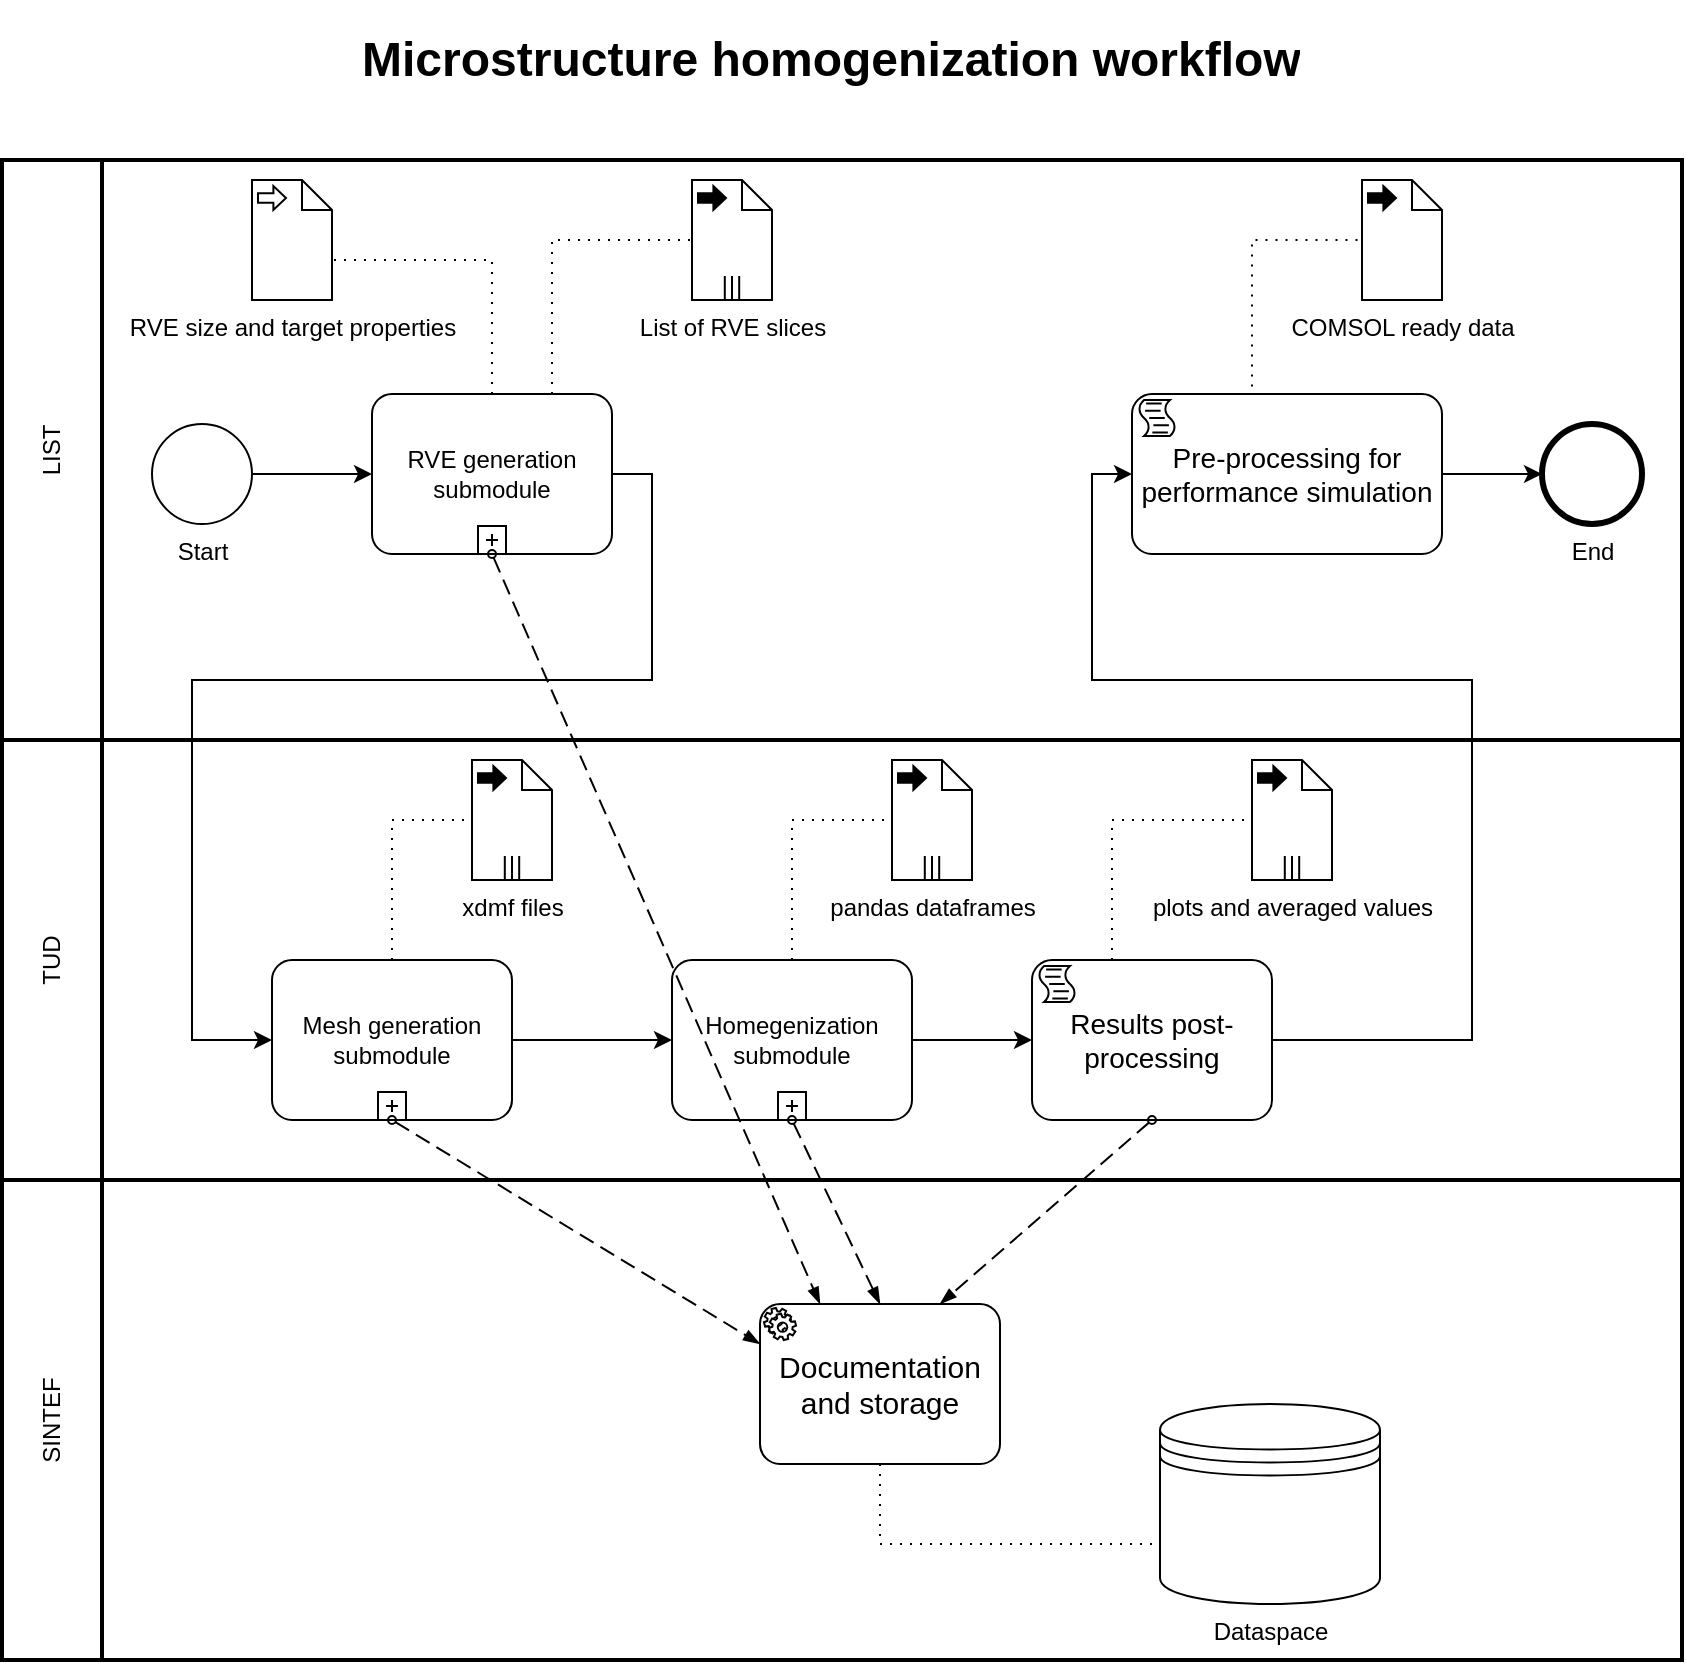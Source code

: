 <mxfile version="24.2.0" type="github" pages="2">
  <diagram name="microstructure_homogenization" id="2a216829-ef6e-dabb-86c1-c78162f3ba2b">
    <mxGraphModel dx="1443" dy="793" grid="1" gridSize="10" guides="1" tooltips="1" connect="1" arrows="1" fold="1" page="1" pageScale="1" pageWidth="827" pageHeight="1169" background="none" math="0" shadow="0">
      <root>
        <mxCell id="0" />
        <mxCell id="1" parent="0" />
        <mxCell id="Ow_sgtAgn3BazwAQavvg-2" value="LIST" style="swimlane;html=1;startSize=50;fontStyle=0;collapsible=0;horizontal=0;swimlaneLine=1;swimlaneFillColor=#ffffff;strokeWidth=2;whiteSpace=wrap;" parent="1" vertex="1">
          <mxGeometry x="5" y="110" width="840" height="290" as="geometry" />
        </mxCell>
        <mxCell id="Ow_sgtAgn3BazwAQavvg-6" value="End" style="points=[[0.145,0.145,0],[0.5,0,0],[0.855,0.145,0],[1,0.5,0],[0.855,0.855,0],[0.5,1,0],[0.145,0.855,0],[0,0.5,0]];shape=mxgraph.bpmn.event;html=1;verticalLabelPosition=bottom;labelBackgroundColor=#ffffff;verticalAlign=top;align=center;perimeter=ellipsePerimeter;outlineConnect=0;aspect=fixed;outline=end;symbol=terminate2;" parent="Ow_sgtAgn3BazwAQavvg-2" vertex="1">
          <mxGeometry x="770" y="132" width="50" height="50" as="geometry" />
        </mxCell>
        <mxCell id="Iimktf2iyxRQlMzyzfVt-2" style="edgeStyle=orthogonalEdgeStyle;rounded=0;orthogonalLoop=1;jettySize=auto;html=1;exitX=0.855;exitY=0.855;exitDx=0;exitDy=0;exitPerimeter=0;" edge="1" parent="Ow_sgtAgn3BazwAQavvg-2" source="Ow_sgtAgn3BazwAQavvg-7">
          <mxGeometry relative="1" as="geometry">
            <mxPoint x="113" y="150" as="targetPoint" />
          </mxGeometry>
        </mxCell>
        <mxCell id="Ow_sgtAgn3BazwAQavvg-7" value="Start" style="points=[[0.145,0.145,0],[0.5,0,0],[0.855,0.145,0],[1,0.5,0],[0.855,0.855,0],[0.5,1,0],[0.145,0.855,0],[0,0.5,0]];shape=mxgraph.bpmn.event;html=1;verticalLabelPosition=bottom;labelBackgroundColor=#ffffff;verticalAlign=top;align=center;perimeter=ellipsePerimeter;outlineConnect=0;aspect=fixed;outline=standard;symbol=general;" parent="Ow_sgtAgn3BazwAQavvg-2" vertex="1">
          <mxGeometry x="75" y="132" width="50" height="50" as="geometry" />
        </mxCell>
        <mxCell id="Iimktf2iyxRQlMzyzfVt-1" value="RVE generation submodule" style="points=[[0.25,0,0],[0.5,0,0],[0.75,0,0],[1,0.25,0],[1,0.5,0],[1,0.75,0],[0.75,1,0],[0.5,1,0],[0.25,1,0],[0,0.75,0],[0,0.5,0],[0,0.25,0]];shape=mxgraph.bpmn.task;whiteSpace=wrap;rectStyle=rounded;size=10;html=1;container=1;expand=0;collapsible=0;taskMarker=abstract;isLoopSub=1;" vertex="1" parent="Ow_sgtAgn3BazwAQavvg-2">
          <mxGeometry x="185" y="117" width="120" height="80" as="geometry" />
        </mxCell>
        <mxCell id="QQ9YhVn4l5YdGC0w5V4O-1" value="RVE size and target properties" style="shape=mxgraph.bpmn.data;labelPosition=center;verticalLabelPosition=bottom;align=center;verticalAlign=top;size=15;html=1;bpmnTransferType=input;" vertex="1" parent="Ow_sgtAgn3BazwAQavvg-2">
          <mxGeometry x="125" y="10" width="40" height="60" as="geometry" />
        </mxCell>
        <mxCell id="QQ9YhVn4l5YdGC0w5V4O-2" value="" style="edgeStyle=elbowEdgeStyle;fontSize=12;html=1;endFill=0;startFill=0;endSize=6;startSize=6;dashed=1;dashPattern=1 4;endArrow=none;startArrow=none;rounded=0;exitX=0.5;exitY=0;exitDx=0;exitDy=0;exitPerimeter=0;" edge="1" parent="Ow_sgtAgn3BazwAQavvg-2" source="Iimktf2iyxRQlMzyzfVt-1">
          <mxGeometry width="160" relative="1" as="geometry">
            <mxPoint x="275" y="80" as="sourcePoint" />
            <mxPoint x="165" y="50" as="targetPoint" />
            <Array as="points">
              <mxPoint x="245" y="90" />
            </Array>
          </mxGeometry>
        </mxCell>
        <mxCell id="Xz-9kiDzx2LJtu1YRRMC-1" style="edgeStyle=orthogonalEdgeStyle;rounded=0;orthogonalLoop=1;jettySize=auto;html=1;exitX=1;exitY=0.5;exitDx=0;exitDy=0;exitPerimeter=0;entryX=0;entryY=0.5;entryDx=0;entryDy=0;entryPerimeter=0;" edge="1" parent="Ow_sgtAgn3BazwAQavvg-2" source="Ow_sgtAgn3BazwAQavvg-7" target="Iimktf2iyxRQlMzyzfVt-1">
          <mxGeometry relative="1" as="geometry">
            <mxPoint x="265" y="158" as="targetPoint" />
            <mxPoint x="185" y="158" as="sourcePoint" />
          </mxGeometry>
        </mxCell>
        <mxCell id="ped-e3-SXe_60tvZNc7B-2" value="" style="edgeStyle=elbowEdgeStyle;fontSize=12;html=1;endFill=0;startFill=0;endSize=6;startSize=6;dashed=1;dashPattern=1 4;endArrow=none;startArrow=none;rounded=0;exitX=0.75;exitY=0;exitDx=0;exitDy=0;exitPerimeter=0;entryX=0;entryY=0.5;entryDx=0;entryDy=0;entryPerimeter=0;" edge="1" parent="Ow_sgtAgn3BazwAQavvg-2" target="elxDHabL4caWtSjedwCT-4" source="Iimktf2iyxRQlMzyzfVt-1">
          <mxGeometry width="160" relative="1" as="geometry">
            <mxPoint x="285" y="117" as="sourcePoint" />
            <mxPoint x="345" y="49" as="targetPoint" />
            <Array as="points">
              <mxPoint x="275" y="89" />
            </Array>
          </mxGeometry>
        </mxCell>
        <mxCell id="CKGHjuEqrgCbnO__vR1H-2" value="Pre-processing for performance simulation" style="points=[[0.25,0,0],[0.5,0,0],[0.75,0,0],[1,0.25,0],[1,0.5,0],[1,0.75,0],[0.75,1,0],[0.5,1,0],[0.25,1,0],[0,0.75,0],[0,0.5,0],[0,0.25,0]];shape=mxgraph.bpmn.task;whiteSpace=wrap;rectStyle=rounded;size=10;html=1;container=1;expand=0;collapsible=0;taskMarker=script;fontSize=14;" vertex="1" parent="Ow_sgtAgn3BazwAQavvg-2">
          <mxGeometry x="565" y="117" width="155" height="80" as="geometry" />
        </mxCell>
        <mxCell id="CKGHjuEqrgCbnO__vR1H-5" style="edgeStyle=orthogonalEdgeStyle;rounded=0;orthogonalLoop=1;jettySize=auto;html=1;entryX=0;entryY=0.5;entryDx=0;entryDy=0;entryPerimeter=0;exitX=1;exitY=0.5;exitDx=0;exitDy=0;exitPerimeter=0;" edge="1" parent="Ow_sgtAgn3BazwAQavvg-2" source="CKGHjuEqrgCbnO__vR1H-2" target="Ow_sgtAgn3BazwAQavvg-6">
          <mxGeometry relative="1" as="geometry">
            <mxPoint x="365" y="453" as="targetPoint" />
            <mxPoint x="685" y="157" as="sourcePoint" />
          </mxGeometry>
        </mxCell>
        <mxCell id="elxDHabL4caWtSjedwCT-3" value="" style="edgeStyle=elbowEdgeStyle;fontSize=12;html=1;endFill=0;startFill=0;endSize=6;startSize=6;dashed=1;dashPattern=1 4;endArrow=none;startArrow=none;rounded=0;exitX=0.25;exitY=0;exitDx=0;exitDy=0;exitPerimeter=0;entryX=0;entryY=0.5;entryDx=0;entryDy=0;entryPerimeter=0;" edge="1" parent="Ow_sgtAgn3BazwAQavvg-2" source="CKGHjuEqrgCbnO__vR1H-2" target="elxDHabL4caWtSjedwCT-11">
          <mxGeometry width="160" relative="1" as="geometry">
            <mxPoint x="285" y="127" as="sourcePoint" />
            <mxPoint x="680" y="40" as="targetPoint" />
            <Array as="points">
              <mxPoint x="625" y="80" />
            </Array>
          </mxGeometry>
        </mxCell>
        <mxCell id="elxDHabL4caWtSjedwCT-4" value="List of RVE slices" style="shape=mxgraph.bpmn.data;labelPosition=center;verticalLabelPosition=bottom;align=center;verticalAlign=top;size=15;html=1;bpmnTransferType=output;isCollection=1;" vertex="1" parent="Ow_sgtAgn3BazwAQavvg-2">
          <mxGeometry x="345" y="10" width="40" height="60" as="geometry" />
        </mxCell>
        <mxCell id="elxDHabL4caWtSjedwCT-11" value="COMSOL ready data" style="shape=mxgraph.bpmn.data;labelPosition=center;verticalLabelPosition=bottom;align=center;verticalAlign=top;size=15;html=1;bpmnTransferType=output;" vertex="1" parent="Ow_sgtAgn3BazwAQavvg-2">
          <mxGeometry x="680" y="10" width="40" height="60" as="geometry" />
        </mxCell>
        <mxCell id="Ow_sgtAgn3BazwAQavvg-3" value="TUD" style="swimlane;html=1;startSize=50;fontStyle=0;collapsible=0;horizontal=0;swimlaneLine=1;swimlaneFillColor=#ffffff;strokeWidth=2;whiteSpace=wrap;" parent="1" vertex="1">
          <mxGeometry x="5" y="400" width="840" height="220" as="geometry" />
        </mxCell>
        <mxCell id="ped-e3-SXe_60tvZNc7B-3" value="Mesh generation submodule" style="points=[[0.25,0,0],[0.5,0,0],[0.75,0,0],[1,0.25,0],[1,0.5,0],[1,0.75,0],[0.75,1,0],[0.5,1,0],[0.25,1,0],[0,0.75,0],[0,0.5,0],[0,0.25,0]];shape=mxgraph.bpmn.task;whiteSpace=wrap;rectStyle=rounded;size=10;html=1;container=1;expand=0;collapsible=0;taskMarker=abstract;isLoopSub=1;" vertex="1" parent="Ow_sgtAgn3BazwAQavvg-3">
          <mxGeometry x="135" y="110" width="120" height="80" as="geometry" />
        </mxCell>
        <mxCell id="6yzWUrE58Oo9JJ3fuqTn-2" style="edgeStyle=orthogonalEdgeStyle;rounded=0;orthogonalLoop=1;jettySize=auto;html=1;exitX=1;exitY=0.5;exitDx=0;exitDy=0;exitPerimeter=0;entryX=0;entryY=0.5;entryDx=0;entryDy=0;entryPerimeter=0;" edge="1" parent="Ow_sgtAgn3BazwAQavvg-3" source="ped-e3-SXe_60tvZNc7B-3" target="6yzWUrE58Oo9JJ3fuqTn-1">
          <mxGeometry relative="1" as="geometry">
            <mxPoint x="195" y="-123" as="targetPoint" />
            <mxPoint x="135" y="-123" as="sourcePoint" />
          </mxGeometry>
        </mxCell>
        <mxCell id="CKGHjuEqrgCbnO__vR1H-1" value="Results post-processing" style="points=[[0.25,0,0],[0.5,0,0],[0.75,0,0],[1,0.25,0],[1,0.5,0],[1,0.75,0],[0.75,1,0],[0.5,1,0],[0.25,1,0],[0,0.75,0],[0,0.5,0],[0,0.25,0]];shape=mxgraph.bpmn.task;whiteSpace=wrap;rectStyle=rounded;size=10;html=1;container=1;expand=0;collapsible=0;taskMarker=script;fontSize=14;" vertex="1" parent="Ow_sgtAgn3BazwAQavvg-3">
          <mxGeometry x="515" y="110" width="120" height="80" as="geometry" />
        </mxCell>
        <mxCell id="CKGHjuEqrgCbnO__vR1H-3" style="edgeStyle=orthogonalEdgeStyle;rounded=0;orthogonalLoop=1;jettySize=auto;html=1;exitX=1;exitY=0.5;exitDx=0;exitDy=0;exitPerimeter=0;entryX=0;entryY=0.5;entryDx=0;entryDy=0;entryPerimeter=0;" edge="1" parent="Ow_sgtAgn3BazwAQavvg-3" source="6yzWUrE58Oo9JJ3fuqTn-1" target="CKGHjuEqrgCbnO__vR1H-1">
          <mxGeometry relative="1" as="geometry">
            <mxPoint x="345" y="143" as="targetPoint" />
            <mxPoint x="265" y="143" as="sourcePoint" />
          </mxGeometry>
        </mxCell>
        <mxCell id="BVT3DNpTMtoHOlamifID-2" value="" style="edgeStyle=elbowEdgeStyle;fontSize=12;html=1;endFill=0;startFill=0;endSize=6;startSize=6;dashed=1;dashPattern=1 4;endArrow=none;startArrow=none;rounded=0;entryX=0;entryY=0.5;entryDx=0;entryDy=0;entryPerimeter=0;exitX=0.5;exitY=0;exitDx=0;exitDy=0;exitPerimeter=0;" edge="1" parent="Ow_sgtAgn3BazwAQavvg-3" target="elxDHabL4caWtSjedwCT-6" source="ped-e3-SXe_60tvZNc7B-3">
          <mxGeometry width="160" relative="1" as="geometry">
            <mxPoint x="185" y="100" as="sourcePoint" />
            <mxPoint x="235" y="40" as="targetPoint" />
            <Array as="points">
              <mxPoint x="195" y="80" />
            </Array>
          </mxGeometry>
        </mxCell>
        <mxCell id="BVT3DNpTMtoHOlamifID-4" value="" style="edgeStyle=elbowEdgeStyle;fontSize=12;html=1;endFill=0;startFill=0;endSize=6;startSize=6;dashed=1;dashPattern=1 4;endArrow=none;startArrow=none;rounded=0;entryX=0;entryY=0.5;entryDx=0;entryDy=0;entryPerimeter=0;exitX=0.5;exitY=0;exitDx=0;exitDy=0;exitPerimeter=0;" edge="1" parent="Ow_sgtAgn3BazwAQavvg-3" target="elxDHabL4caWtSjedwCT-9" source="6yzWUrE58Oo9JJ3fuqTn-1">
          <mxGeometry width="160" relative="1" as="geometry">
            <mxPoint x="380" y="110" as="sourcePoint" />
            <mxPoint x="445" y="40" as="targetPoint" />
            <Array as="points">
              <mxPoint x="395" y="80" />
            </Array>
          </mxGeometry>
        </mxCell>
        <mxCell id="BVT3DNpTMtoHOlamifID-6" value="" style="edgeStyle=elbowEdgeStyle;fontSize=12;html=1;endFill=0;startFill=0;endSize=6;startSize=6;dashed=1;dashPattern=1 4;endArrow=none;startArrow=none;rounded=0;entryX=0;entryY=0.5;entryDx=0;entryDy=0;entryPerimeter=0;exitX=0.25;exitY=0;exitDx=0;exitDy=0;exitPerimeter=0;" edge="1" parent="Ow_sgtAgn3BazwAQavvg-3" target="elxDHabL4caWtSjedwCT-10" source="CKGHjuEqrgCbnO__vR1H-1">
          <mxGeometry width="160" relative="1" as="geometry">
            <mxPoint x="555" y="110" as="sourcePoint" />
            <mxPoint x="625" y="40" as="targetPoint" />
            <Array as="points">
              <mxPoint x="555" y="80" />
            </Array>
          </mxGeometry>
        </mxCell>
        <mxCell id="elxDHabL4caWtSjedwCT-6" value="xdmf files" style="shape=mxgraph.bpmn.data;labelPosition=center;verticalLabelPosition=bottom;align=center;verticalAlign=top;size=15;html=1;bpmnTransferType=output;isCollection=1;" vertex="1" parent="Ow_sgtAgn3BazwAQavvg-3">
          <mxGeometry x="235" y="10" width="40" height="60" as="geometry" />
        </mxCell>
        <mxCell id="elxDHabL4caWtSjedwCT-10" value="plots and averaged values" style="shape=mxgraph.bpmn.data;labelPosition=center;verticalLabelPosition=bottom;align=center;verticalAlign=top;size=15;html=1;bpmnTransferType=output;isCollection=1;" vertex="1" parent="Ow_sgtAgn3BazwAQavvg-3">
          <mxGeometry x="625" y="10" width="40" height="60" as="geometry" />
        </mxCell>
        <mxCell id="elxDHabL4caWtSjedwCT-9" value="pandas dataframes" style="shape=mxgraph.bpmn.data;labelPosition=center;verticalLabelPosition=bottom;align=center;verticalAlign=top;size=15;html=1;bpmnTransferType=output;isCollection=1;" vertex="1" parent="Ow_sgtAgn3BazwAQavvg-3">
          <mxGeometry x="445" y="10" width="40" height="60" as="geometry" />
        </mxCell>
        <mxCell id="6yzWUrE58Oo9JJ3fuqTn-1" value="Homegenization submodule" style="points=[[0.25,0,0],[0.5,0,0],[0.75,0,0],[1,0.25,0],[1,0.5,0],[1,0.75,0],[0.75,1,0],[0.5,1,0],[0.25,1,0],[0,0.75,0],[0,0.5,0],[0,0.25,0]];shape=mxgraph.bpmn.task;whiteSpace=wrap;rectStyle=rounded;size=10;html=1;container=1;expand=0;collapsible=0;taskMarker=abstract;isLoopSub=1;" vertex="1" parent="Ow_sgtAgn3BazwAQavvg-3">
          <mxGeometry x="335" y="110" width="120" height="80" as="geometry" />
        </mxCell>
        <mxCell id="Ow_sgtAgn3BazwAQavvg-4" value="SINTEF" style="swimlane;html=1;startSize=50;fontStyle=0;collapsible=0;horizontal=0;swimlaneLine=1;swimlaneFillColor=#ffffff;strokeWidth=2;whiteSpace=wrap;" parent="1" vertex="1">
          <mxGeometry x="5" y="620" width="840" height="240" as="geometry" />
        </mxCell>
        <mxCell id="sJwSrw37nGRW_46N7fnQ-1" value="Documentation and storage" style="points=[[0.25,0,0],[0.5,0,0],[0.75,0,0],[1,0.25,0],[1,0.5,0],[1,0.75,0],[0.75,1,0],[0.5,1,0],[0.25,1,0],[0,0.75,0],[0,0.5,0],[0,0.25,0]];shape=mxgraph.bpmn.task;whiteSpace=wrap;rectStyle=rounded;size=10;html=1;container=1;expand=0;collapsible=0;taskMarker=service;fontSize=15;" vertex="1" parent="Ow_sgtAgn3BazwAQavvg-4">
          <mxGeometry x="379" y="62" width="120" height="80" as="geometry" />
        </mxCell>
        <mxCell id="sJwSrw37nGRW_46N7fnQ-2" value="Dataspace" style="shape=datastore;html=1;labelPosition=center;verticalLabelPosition=bottom;align=center;verticalAlign=top;" vertex="1" parent="Ow_sgtAgn3BazwAQavvg-4">
          <mxGeometry x="579" y="112" width="110" height="100" as="geometry" />
        </mxCell>
        <mxCell id="elxDHabL4caWtSjedwCT-1" value="" style="edgeStyle=elbowEdgeStyle;fontSize=12;html=1;endFill=0;startFill=0;endSize=6;startSize=6;dashed=1;dashPattern=1 4;endArrow=none;startArrow=none;rounded=0;exitX=0.5;exitY=1;exitDx=0;exitDy=0;exitPerimeter=0;entryX=0;entryY=0.7;entryDx=0;entryDy=0;" edge="1" parent="Ow_sgtAgn3BazwAQavvg-4" source="sJwSrw37nGRW_46N7fnQ-1" target="sJwSrw37nGRW_46N7fnQ-2">
          <mxGeometry width="160" relative="1" as="geometry">
            <mxPoint x="469" y="-70" as="sourcePoint" />
            <mxPoint x="609" y="-30" as="targetPoint" />
            <Array as="points">
              <mxPoint x="439" y="162" />
            </Array>
          </mxGeometry>
        </mxCell>
        <mxCell id="Ow_sgtAgn3BazwAQavvg-8" value="&lt;h1&gt;Microstructure homogenization workflow&lt;br&gt;&lt;/h1&gt;" style="text;html=1;spacing=5;spacingTop=-20;whiteSpace=wrap;overflow=hidden;rounded=0;" parent="1" vertex="1">
          <mxGeometry x="180" y="40" width="490" height="60" as="geometry" />
        </mxCell>
        <mxCell id="sJwSrw37nGRW_46N7fnQ-3" value="" style="dashed=1;dashPattern=8 4;endArrow=blockThin;endFill=1;startArrow=oval;startFill=0;endSize=6;startSize=4;html=1;rounded=0;exitX=0.5;exitY=1;exitDx=0;exitDy=0;exitPerimeter=0;entryX=0.25;entryY=0;entryDx=0;entryDy=0;entryPerimeter=0;" edge="1" parent="1" target="sJwSrw37nGRW_46N7fnQ-1" source="Iimktf2iyxRQlMzyzfVt-1">
          <mxGeometry width="160" relative="1" as="geometry">
            <mxPoint x="300" y="520" as="sourcePoint" />
            <mxPoint x="461" y="692" as="targetPoint" />
          </mxGeometry>
        </mxCell>
        <mxCell id="ped-e3-SXe_60tvZNc7B-4" style="edgeStyle=orthogonalEdgeStyle;rounded=0;orthogonalLoop=1;jettySize=auto;html=1;exitX=1;exitY=0.5;exitDx=0;exitDy=0;exitPerimeter=0;entryX=0;entryY=0.5;entryDx=0;entryDy=0;entryPerimeter=0;" edge="1" parent="1" source="Iimktf2iyxRQlMzyzfVt-1" target="ped-e3-SXe_60tvZNc7B-3">
          <mxGeometry relative="1" as="geometry">
            <mxPoint x="140" y="530" as="targetPoint" />
            <mxPoint x="140" y="277" as="sourcePoint" />
            <Array as="points">
              <mxPoint x="330" y="267" />
              <mxPoint x="330" y="370" />
              <mxPoint x="100" y="370" />
              <mxPoint x="100" y="550" />
            </Array>
          </mxGeometry>
        </mxCell>
        <mxCell id="6yzWUrE58Oo9JJ3fuqTn-3" value="" style="dashed=1;dashPattern=8 4;endArrow=blockThin;endFill=1;startArrow=oval;startFill=0;endSize=6;startSize=4;html=1;rounded=0;exitX=0.5;exitY=1;exitDx=0;exitDy=0;exitPerimeter=0;entryX=0;entryY=0.25;entryDx=0;entryDy=0;entryPerimeter=0;" edge="1" parent="1" source="ped-e3-SXe_60tvZNc7B-3" target="sJwSrw37nGRW_46N7fnQ-1">
          <mxGeometry width="160" relative="1" as="geometry">
            <mxPoint x="260" y="317" as="sourcePoint" />
            <mxPoint x="424" y="692" as="targetPoint" />
          </mxGeometry>
        </mxCell>
        <mxCell id="6yzWUrE58Oo9JJ3fuqTn-4" value="" style="dashed=1;dashPattern=8 4;endArrow=blockThin;endFill=1;startArrow=oval;startFill=0;endSize=6;startSize=4;html=1;rounded=0;exitX=0.5;exitY=1;exitDx=0;exitDy=0;exitPerimeter=0;entryX=0.5;entryY=0;entryDx=0;entryDy=0;entryPerimeter=0;" edge="1" parent="1" source="6yzWUrE58Oo9JJ3fuqTn-1" target="sJwSrw37nGRW_46N7fnQ-1">
          <mxGeometry width="160" relative="1" as="geometry">
            <mxPoint x="270" y="327" as="sourcePoint" />
            <mxPoint x="434" y="702" as="targetPoint" />
          </mxGeometry>
        </mxCell>
        <mxCell id="CKGHjuEqrgCbnO__vR1H-4" style="edgeStyle=orthogonalEdgeStyle;rounded=0;orthogonalLoop=1;jettySize=auto;html=1;exitX=1;exitY=0.5;exitDx=0;exitDy=0;exitPerimeter=0;entryX=0;entryY=0.5;entryDx=0;entryDy=0;entryPerimeter=0;" edge="1" parent="1" source="CKGHjuEqrgCbnO__vR1H-1" target="CKGHjuEqrgCbnO__vR1H-2">
          <mxGeometry relative="1" as="geometry">
            <mxPoint x="360" y="553" as="targetPoint" />
            <mxPoint x="280" y="553" as="sourcePoint" />
            <Array as="points">
              <mxPoint x="740" y="550" />
              <mxPoint x="740" y="370" />
              <mxPoint x="550" y="370" />
              <mxPoint x="550" y="267" />
            </Array>
          </mxGeometry>
        </mxCell>
        <mxCell id="BVT3DNpTMtoHOlamifID-7" value="" style="dashed=1;dashPattern=8 4;endArrow=blockThin;endFill=1;startArrow=oval;startFill=0;endSize=6;startSize=4;html=1;rounded=0;exitX=0.5;exitY=1;exitDx=0;exitDy=0;exitPerimeter=0;entryX=0.75;entryY=0;entryDx=0;entryDy=0;entryPerimeter=0;" edge="1" parent="1" source="CKGHjuEqrgCbnO__vR1H-1" target="sJwSrw37nGRW_46N7fnQ-1">
          <mxGeometry width="160" relative="1" as="geometry">
            <mxPoint x="410" y="600" as="sourcePoint" />
            <mxPoint x="454" y="692" as="targetPoint" />
          </mxGeometry>
        </mxCell>
      </root>
    </mxGraphModel>
  </diagram>
  <diagram id="NhlDa7ss-MitgPKGdsCW" name="sofc_performance">
    <mxGraphModel dx="1443" dy="793" grid="1" gridSize="10" guides="1" tooltips="1" connect="1" arrows="1" fold="1" page="1" pageScale="1" pageWidth="827" pageHeight="1169" math="0" shadow="0">
      <root>
        <mxCell id="0" />
        <mxCell id="1" parent="0" />
        <mxCell id="40vpw8KIt3N2z_lgxEn6-1" value="LIST" style="swimlane;html=1;startSize=50;fontStyle=0;collapsible=0;horizontal=0;swimlaneLine=1;swimlaneFillColor=#ffffff;strokeWidth=2;whiteSpace=wrap;fontSize=20;" parent="1" vertex="1">
          <mxGeometry x="70" y="100" width="1040" height="310" as="geometry" />
        </mxCell>
        <mxCell id="40vpw8KIt3N2z_lgxEn6-2" value="End" style="points=[[0.145,0.145,0],[0.5,0,0],[0.855,0.145,0],[1,0.5,0],[0.855,0.855,0],[0.5,1,0],[0.145,0.855,0],[0,0.5,0]];shape=mxgraph.bpmn.event;html=1;verticalLabelPosition=bottom;labelBackgroundColor=#ffffff;verticalAlign=top;align=center;perimeter=ellipsePerimeter;outlineConnect=0;aspect=fixed;outline=end;symbol=terminate2;" parent="40vpw8KIt3N2z_lgxEn6-1" vertex="1">
          <mxGeometry x="960" y="143" width="50" height="50" as="geometry" />
        </mxCell>
        <mxCell id="40vpw8KIt3N2z_lgxEn6-13" style="edgeStyle=orthogonalEdgeStyle;rounded=0;orthogonalLoop=1;jettySize=auto;html=1;exitX=1;exitY=0.5;exitDx=0;exitDy=0;exitPerimeter=0;entryX=0;entryY=0.5;entryDx=0;entryDy=0;entryPerimeter=0;" parent="40vpw8KIt3N2z_lgxEn6-1" source="40vpw8KIt3N2z_lgxEn6-3" target="40vpw8KIt3N2z_lgxEn6-35" edge="1">
          <mxGeometry relative="1" as="geometry">
            <mxPoint x="150" y="240" as="targetPoint" />
          </mxGeometry>
        </mxCell>
        <mxCell id="40vpw8KIt3N2z_lgxEn6-3" value="Start" style="points=[[0.145,0.145,0],[0.5,0,0],[0.855,0.145,0],[1,0.5,0],[0.855,0.855,0],[0.5,1,0],[0.145,0.855,0],[0,0.5,0]];shape=mxgraph.bpmn.event;html=1;verticalLabelPosition=bottom;labelBackgroundColor=#ffffff;verticalAlign=top;align=center;perimeter=ellipsePerimeter;outlineConnect=0;aspect=fixed;outline=standard;symbol=general;" parent="40vpw8KIt3N2z_lgxEn6-1" vertex="1">
          <mxGeometry x="70" y="143" width="50" height="50" as="geometry" />
        </mxCell>
        <mxCell id="40vpw8KIt3N2z_lgxEn6-10" value="COMSOL simulations" style="points=[[0.25,0,0],[0.5,0,0],[0.75,0,0],[1,0.25,0],[1,0.5,0],[1,0.75,0],[0.75,1,0],[0.5,1,0],[0.25,1,0],[0,0.75,0],[0,0.5,0],[0,0.25,0]];shape=mxgraph.bpmn.task;whiteSpace=wrap;rectStyle=rounded;size=10;html=1;container=1;expand=0;collapsible=0;taskMarker=abstract;isLoopStandard=1;fontSize=15;" parent="40vpw8KIt3N2z_lgxEn6-1" vertex="1">
          <mxGeometry x="410" y="128" width="120" height="80" as="geometry" />
        </mxCell>
        <mxCell id="40vpw8KIt3N2z_lgxEn6-11" value="List of simulation parameters" style="shape=mxgraph.bpmn.data;labelPosition=center;verticalLabelPosition=bottom;align=center;verticalAlign=top;size=15;html=1;bpmnTransferType=input;isCollection=1;" parent="40vpw8KIt3N2z_lgxEn6-1" vertex="1">
          <mxGeometry x="320" y="30" width="40" height="60" as="geometry" />
        </mxCell>
        <mxCell id="40vpw8KIt3N2z_lgxEn6-14" value="List of simulation results" style="shape=mxgraph.bpmn.data;labelPosition=center;verticalLabelPosition=bottom;align=center;verticalAlign=top;size=15;html=1;bpmnTransferType=output;isCollection=1;" parent="40vpw8KIt3N2z_lgxEn6-1" vertex="1">
          <mxGeometry x="534" y="30" width="40" height="60" as="geometry" />
        </mxCell>
        <mxCell id="40vpw8KIt3N2z_lgxEn6-19" style="edgeStyle=orthogonalEdgeStyle;rounded=0;orthogonalLoop=1;jettySize=auto;html=1;exitX=1;exitY=0.5;exitDx=0;exitDy=0;exitPerimeter=0;entryX=0;entryY=0.5;entryDx=0;entryDy=0;entryPerimeter=0;" parent="40vpw8KIt3N2z_lgxEn6-1" source="40vpw8KIt3N2z_lgxEn6-10" target="40vpw8KIt3N2z_lgxEn6-36" edge="1">
          <mxGeometry relative="1" as="geometry">
            <mxPoint x="590" y="190" as="targetPoint" />
          </mxGeometry>
        </mxCell>
        <mxCell id="40vpw8KIt3N2z_lgxEn6-22" style="edgeStyle=orthogonalEdgeStyle;rounded=0;orthogonalLoop=1;jettySize=auto;html=1;entryX=0;entryY=0.5;entryDx=0;entryDy=0;entryPerimeter=0;exitX=1;exitY=0.5;exitDx=0;exitDy=0;exitPerimeter=0;" parent="40vpw8KIt3N2z_lgxEn6-1" source="40vpw8KIt3N2z_lgxEn6-36" target="40vpw8KIt3N2z_lgxEn6-2" edge="1">
          <mxGeometry relative="1" as="geometry">
            <mxPoint x="760" y="190" as="sourcePoint" />
          </mxGeometry>
        </mxCell>
        <mxCell id="40vpw8KIt3N2z_lgxEn6-25" value="Performance table for ML training" style="shape=mxgraph.bpmn.data;labelPosition=center;verticalLabelPosition=bottom;align=center;verticalAlign=top;size=15;html=1;bpmnTransferType=output;" parent="40vpw8KIt3N2z_lgxEn6-1" vertex="1">
          <mxGeometry x="770" y="30" width="40" height="60" as="geometry" />
        </mxCell>
        <mxCell id="40vpw8KIt3N2z_lgxEn6-29" style="edgeStyle=orthogonalEdgeStyle;rounded=0;orthogonalLoop=1;jettySize=auto;html=1;exitX=0;exitY=0;exitDx=40;exitDy=37.5;exitPerimeter=0;entryX=1;entryY=1;entryDx=0;entryDy=0;entryPerimeter=0;" parent="40vpw8KIt3N2z_lgxEn6-1" source="40vpw8KIt3N2z_lgxEn6-11" target="40vpw8KIt3N2z_lgxEn6-11" edge="1">
          <mxGeometry relative="1" as="geometry" />
        </mxCell>
        <mxCell id="40vpw8KIt3N2z_lgxEn6-30" value="" style="edgeStyle=elbowEdgeStyle;fontSize=12;html=1;endFill=0;startFill=0;endSize=6;startSize=6;dashed=1;dashPattern=1 4;endArrow=none;startArrow=none;rounded=0;exitX=0.5;exitY=0;exitDx=0;exitDy=0;exitPerimeter=0;entryX=0;entryY=0.5;entryDx=0;entryDy=0;entryPerimeter=0;" parent="40vpw8KIt3N2z_lgxEn6-1" source="40vpw8KIt3N2z_lgxEn6-35" target="40vpw8KIt3N2z_lgxEn6-11" edge="1">
          <mxGeometry width="160" relative="1" as="geometry">
            <mxPoint x="260" y="320" as="sourcePoint" />
            <mxPoint x="420" y="320" as="targetPoint" />
            <Array as="points">
              <mxPoint x="250" y="100" />
            </Array>
          </mxGeometry>
        </mxCell>
        <mxCell id="40vpw8KIt3N2z_lgxEn6-32" value="" style="edgeStyle=elbowEdgeStyle;fontSize=12;html=1;endFill=0;startFill=0;endSize=6;startSize=6;dashed=1;dashPattern=1 4;endArrow=none;startArrow=none;rounded=0;exitX=0.75;exitY=0;exitDx=0;exitDy=0;exitPerimeter=0;entryX=0;entryY=0.5;entryDx=0;entryDy=0;entryPerimeter=0;" parent="40vpw8KIt3N2z_lgxEn6-1" source="40vpw8KIt3N2z_lgxEn6-10" target="40vpw8KIt3N2z_lgxEn6-14" edge="1">
          <mxGeometry width="160" relative="1" as="geometry">
            <mxPoint x="260" y="138" as="sourcePoint" />
            <mxPoint x="178" y="70" as="targetPoint" />
            <Array as="points">
              <mxPoint x="470" y="110" />
            </Array>
          </mxGeometry>
        </mxCell>
        <mxCell id="40vpw8KIt3N2z_lgxEn6-33" value="" style="edgeStyle=elbowEdgeStyle;fontSize=12;html=1;endFill=0;startFill=0;endSize=6;startSize=6;dashed=1;dashPattern=1 4;endArrow=none;startArrow=none;rounded=0;exitX=0.5;exitY=0;exitDx=0;exitDy=0;exitPerimeter=0;entryX=0;entryY=0.5;entryDx=0;entryDy=0;entryPerimeter=0;" parent="40vpw8KIt3N2z_lgxEn6-1" target="40vpw8KIt3N2z_lgxEn6-25" edge="1">
          <mxGeometry width="160" relative="1" as="geometry">
            <mxPoint x="670" y="128" as="sourcePoint" />
            <mxPoint x="188" y="80" as="targetPoint" />
            <Array as="points">
              <mxPoint x="670" y="90" />
            </Array>
          </mxGeometry>
        </mxCell>
        <mxCell id="40vpw8KIt3N2z_lgxEn6-35" value="Random parameters distribution" style="points=[[0.25,0,0],[0.5,0,0],[0.75,0,0],[1,0.25,0],[1,0.5,0],[1,0.75,0],[0.75,1,0],[0.5,1,0],[0.25,1,0],[0,0.75,0],[0,0.5,0],[0,0.25,0]];shape=mxgraph.bpmn.task;whiteSpace=wrap;rectStyle=rounded;size=10;html=1;container=1;expand=0;collapsible=0;taskMarker=script;fontSize=14;" parent="40vpw8KIt3N2z_lgxEn6-1" vertex="1">
          <mxGeometry x="200" y="128" width="120" height="80" as="geometry" />
        </mxCell>
        <mxCell id="40vpw8KIt3N2z_lgxEn6-36" value="Results post-processing" style="points=[[0.25,0,0],[0.5,0,0],[0.75,0,0],[1,0.25,0],[1,0.5,0],[1,0.75,0],[0.75,1,0],[0.5,1,0],[0.25,1,0],[0,0.75,0],[0,0.5,0],[0,0.25,0]];shape=mxgraph.bpmn.task;whiteSpace=wrap;rectStyle=rounded;size=10;html=1;container=1;expand=0;collapsible=0;taskMarker=script;fontSize=14;" parent="40vpw8KIt3N2z_lgxEn6-1" vertex="1">
          <mxGeometry x="610" y="128" width="120" height="80" as="geometry" />
        </mxCell>
        <mxCell id="40vpw8KIt3N2z_lgxEn6-37" value="" style="edgeStyle=elbowEdgeStyle;fontSize=12;html=1;endArrow=blockThin;endFill=1;rounded=0;exitX=1;exitY=0.5;exitDx=0;exitDy=0;exitPerimeter=0;entryX=0;entryY=0.5;entryDx=0;entryDy=0;entryPerimeter=0;" parent="40vpw8KIt3N2z_lgxEn6-1" source="40vpw8KIt3N2z_lgxEn6-35" target="40vpw8KIt3N2z_lgxEn6-10" edge="1">
          <mxGeometry width="160" relative="1" as="geometry">
            <mxPoint x="260" y="270" as="sourcePoint" />
            <mxPoint x="420" y="270" as="targetPoint" />
          </mxGeometry>
        </mxCell>
        <mxCell id="40vpw8KIt3N2z_lgxEn6-38" value="Design space parameters" style="shape=mxgraph.bpmn.data;labelPosition=center;verticalLabelPosition=bottom;align=center;verticalAlign=top;size=15;html=1;bpmnTransferType=input;" parent="40vpw8KIt3N2z_lgxEn6-1" vertex="1">
          <mxGeometry x="130" y="30" width="40" height="60" as="geometry" />
        </mxCell>
        <mxCell id="40vpw8KIt3N2z_lgxEn6-39" value="" style="edgeStyle=elbowEdgeStyle;fontSize=12;html=1;endFill=0;startFill=0;endSize=6;startSize=6;dashed=1;dashPattern=1 4;endArrow=none;startArrow=none;rounded=0;exitX=0.25;exitY=0;exitDx=0;exitDy=0;exitPerimeter=0;" parent="40vpw8KIt3N2z_lgxEn6-1" source="40vpw8KIt3N2z_lgxEn6-35" edge="1">
          <mxGeometry width="160" relative="1" as="geometry">
            <mxPoint x="270" y="138" as="sourcePoint" />
            <mxPoint x="170" y="70" as="targetPoint" />
            <Array as="points">
              <mxPoint x="230" y="100" />
            </Array>
          </mxGeometry>
        </mxCell>
        <mxCell id="40vpw8KIt3N2z_lgxEn6-5" value="SINTEF" style="swimlane;html=1;startSize=50;fontStyle=0;collapsible=0;horizontal=0;swimlaneLine=1;swimlaneFillColor=#ffffff;strokeWidth=2;whiteSpace=wrap;fontSize=20;" parent="1" vertex="1">
          <mxGeometry x="70" y="410" width="1040" height="260" as="geometry" />
        </mxCell>
        <mxCell id="40vpw8KIt3N2z_lgxEn6-6" value="Documentation and storage" style="points=[[0.25,0,0],[0.5,0,0],[0.75,0,0],[1,0.25,0],[1,0.5,0],[1,0.75,0],[0.75,1,0],[0.5,1,0],[0.25,1,0],[0,0.75,0],[0,0.5,0],[0,0.25,0]];shape=mxgraph.bpmn.task;whiteSpace=wrap;rectStyle=rounded;size=10;html=1;container=1;expand=0;collapsible=0;taskMarker=service;fontSize=15;" parent="40vpw8KIt3N2z_lgxEn6-5" vertex="1">
          <mxGeometry x="344" y="60" width="120" height="80" as="geometry" />
        </mxCell>
        <mxCell id="40vpw8KIt3N2z_lgxEn6-7" value="Dataspace" style="shape=datastore;html=1;labelPosition=center;verticalLabelPosition=bottom;align=center;verticalAlign=top;" parent="40vpw8KIt3N2z_lgxEn6-5" vertex="1">
          <mxGeometry x="544" y="110" width="110" height="100" as="geometry" />
        </mxCell>
        <mxCell id="40vpw8KIt3N2z_lgxEn6-8" value="" style="edgeStyle=elbowEdgeStyle;fontSize=12;html=1;endFill=0;startFill=0;endSize=6;startSize=6;dashed=1;dashPattern=1 4;endArrow=none;startArrow=none;rounded=0;exitX=0.5;exitY=1;exitDx=0;exitDy=0;exitPerimeter=0;entryX=0;entryY=0.7;entryDx=0;entryDy=0;" parent="40vpw8KIt3N2z_lgxEn6-5" source="40vpw8KIt3N2z_lgxEn6-6" target="40vpw8KIt3N2z_lgxEn6-7" edge="1">
          <mxGeometry width="160" relative="1" as="geometry">
            <mxPoint x="300" y="120" as="sourcePoint" />
            <mxPoint x="460" y="120" as="targetPoint" />
            <Array as="points">
              <mxPoint x="404" y="160" />
            </Array>
          </mxGeometry>
        </mxCell>
        <mxCell id="40vpw8KIt3N2z_lgxEn6-9" value="&lt;h1&gt;SOFC performance workflow&lt;br&gt;&lt;/h1&gt;" style="text;html=1;spacing=5;spacingTop=-20;whiteSpace=wrap;overflow=hidden;rounded=0;" parent="1" vertex="1">
          <mxGeometry x="390" y="10" width="490" height="60" as="geometry" />
        </mxCell>
        <mxCell id="40vpw8KIt3N2z_lgxEn6-26" value="" style="dashed=1;dashPattern=8 4;endArrow=blockThin;endFill=1;startArrow=oval;startFill=0;endSize=6;startSize=4;html=1;rounded=0;entryX=0.75;entryY=0;entryDx=0;entryDy=0;entryPerimeter=0;exitX=0.5;exitY=1;exitDx=0;exitDy=0;exitPerimeter=0;" parent="1" source="40vpw8KIt3N2z_lgxEn6-36" target="40vpw8KIt3N2z_lgxEn6-6" edge="1">
          <mxGeometry width="160" relative="1" as="geometry">
            <mxPoint x="760" y="350" as="sourcePoint" />
            <mxPoint x="490" y="420" as="targetPoint" />
          </mxGeometry>
        </mxCell>
        <mxCell id="40vpw8KIt3N2z_lgxEn6-28" value="" style="dashed=1;dashPattern=8 4;endArrow=blockThin;endFill=1;startArrow=oval;startFill=0;endSize=6;startSize=4;html=1;rounded=0;exitX=0.5;exitY=1;exitDx=0;exitDy=0;exitPerimeter=0;entryX=0.5;entryY=0;entryDx=0;entryDy=0;entryPerimeter=0;" parent="1" source="40vpw8KIt3N2z_lgxEn6-10" target="40vpw8KIt3N2z_lgxEn6-6" edge="1">
          <mxGeometry width="160" relative="1" as="geometry">
            <mxPoint x="560" y="295" as="sourcePoint" />
            <mxPoint x="314" y="700" as="targetPoint" />
          </mxGeometry>
        </mxCell>
        <mxCell id="40vpw8KIt3N2z_lgxEn6-40" value="" style="dashed=1;dashPattern=8 4;endArrow=blockThin;endFill=1;startArrow=oval;startFill=0;endSize=6;startSize=4;html=1;rounded=0;exitX=0.5;exitY=1;exitDx=0;exitDy=0;exitPerimeter=0;entryX=0.25;entryY=0;entryDx=0;entryDy=0;entryPerimeter=0;" parent="1" source="40vpw8KIt3N2z_lgxEn6-35" target="40vpw8KIt3N2z_lgxEn6-6" edge="1">
          <mxGeometry width="160" relative="1" as="geometry">
            <mxPoint x="520" y="318" as="sourcePoint" />
            <mxPoint x="491" y="480" as="targetPoint" />
          </mxGeometry>
        </mxCell>
      </root>
    </mxGraphModel>
  </diagram>
</mxfile>

